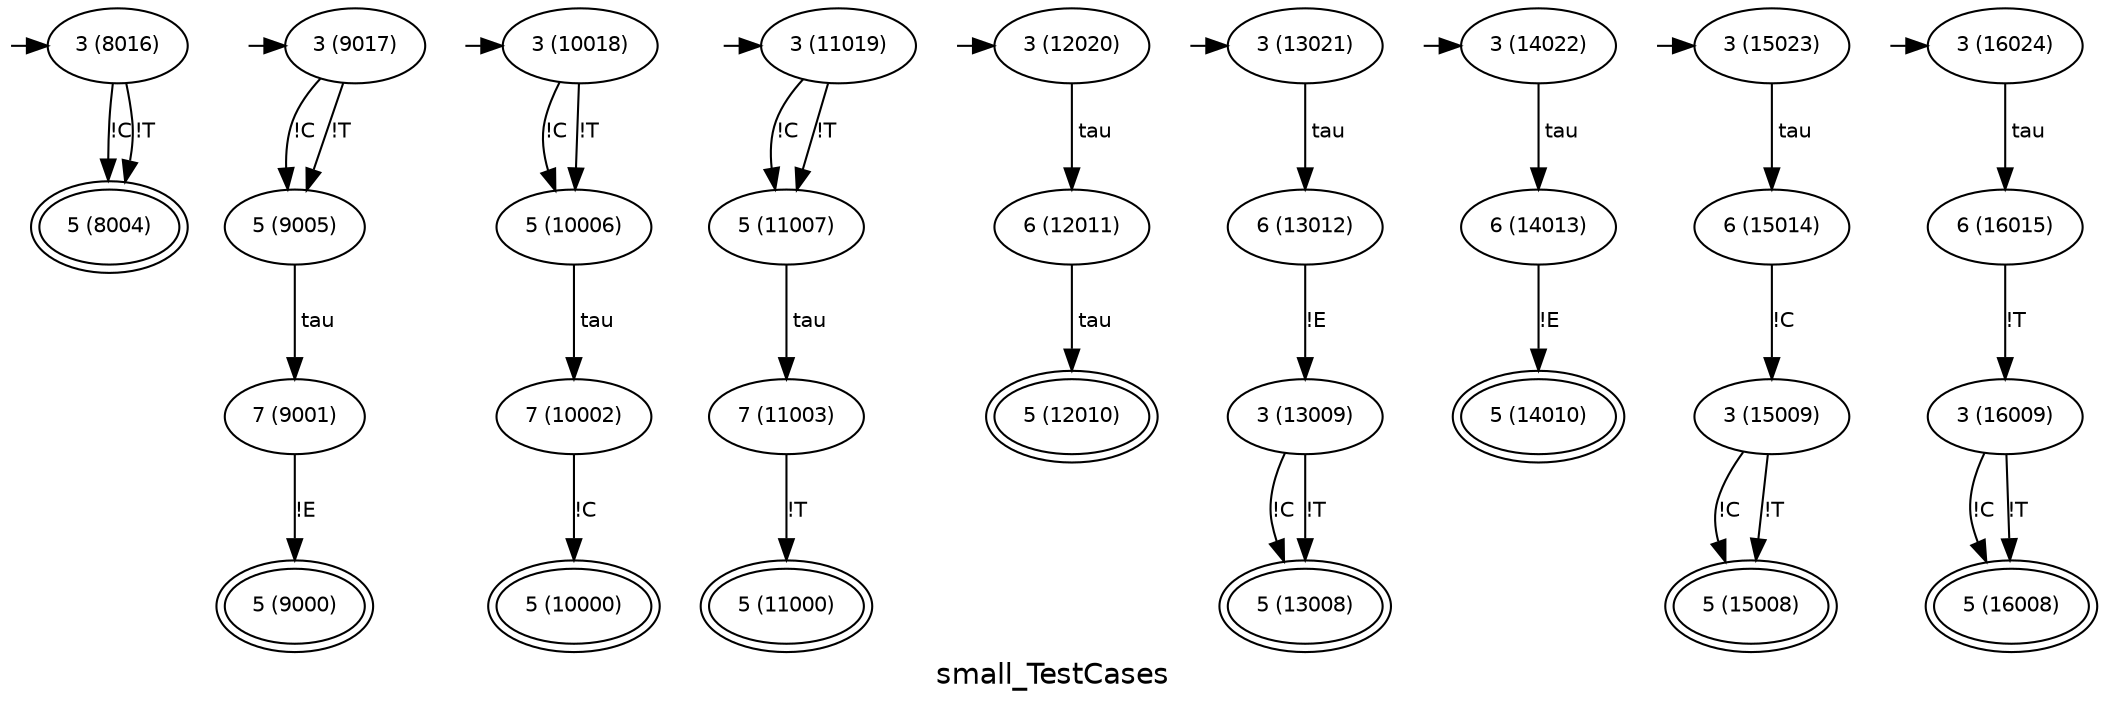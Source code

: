 digraph D {
graph [fontname="Helvetica", label="small_TestCases"];
node [fontname="Helvetica" fontsize=10];
edge [fontname="Helvetica" fontsize=10];
  q_8016 [label="" height="0.01" width="0.01" style="invis"];
  q_8016 -> 8016 [minlen="0.5"];
  8004 [label="5 (8004)", peripheries=2]
  8016 [label="3 (8016)"]
  8016 -> 8004 [label="!C"]
  8016 -> 8004 [label="!T"]
  q_9017 [label="" height="0.01" width="0.01" style="invis"];
  q_9017 -> 9017 [minlen="0.5"];
  9000 [label="5 (9000)", peripheries=2]
  9001 [label="7 (9001)"]
  9001 -> 9000 [label="!E"]
  9005 [label="5 (9005)"]
  9005 -> 9001 [label=" tau"]
  9017 [label="3 (9017)"]
  9017 -> 9005 [label="!C"]
  9017 -> 9005 [label="!T"]
  q_10018 [label="" height="0.01" width="0.01" style="invis"];
  q_10018 -> 10018 [minlen="0.5"];
  10000 [label="5 (10000)", peripheries=2]
  10002 [label="7 (10002)"]
  10002 -> 10000 [label="!C"]
  10006 [label="5 (10006)"]
  10006 -> 10002 [label=" tau"]
  10018 [label="3 (10018)"]
  10018 -> 10006 [label="!C"]
  10018 -> 10006 [label="!T"]
  q_11019 [label="" height="0.01" width="0.01" style="invis"];
  q_11019 -> 11019 [minlen="0.5"];
  11000 [label="5 (11000)", peripheries=2]
  11003 [label="7 (11003)"]
  11003 -> 11000 [label="!T"]
  11007 [label="5 (11007)"]
  11007 -> 11003 [label=" tau"]
  11019 [label="3 (11019)"]
  11019 -> 11007 [label="!C"]
  11019 -> 11007 [label="!T"]
  q_12020 [label="" height="0.01" width="0.01" style="invis"];
  q_12020 -> 12020 [minlen="0.5"];
  12010 [label="5 (12010)", peripheries=2]
  12011 [label="6 (12011)"]
  12011 -> 12010 [label=" tau"]
  12020 [label="3 (12020)"]
  12020 -> 12011 [label=" tau"]
  q_13021 [label="" height="0.01" width="0.01" style="invis"];
  q_13021 -> 13021 [minlen="0.5"];
  13008 [label="5 (13008)", peripheries=2]
  13009 [label="3 (13009)"]
  13009 -> 13008 [label="!C"]
  13009 -> 13008 [label="!T"]
  13012 [label="6 (13012)"]
  13012 -> 13009 [label="!E"]
  13021 [label="3 (13021)"]
  13021 -> 13012 [label=" tau"]
  q_14022 [label="" height="0.01" width="0.01" style="invis"];
  q_14022 -> 14022 [minlen="0.5"];
  14010 [label="5 (14010)", peripheries=2]
  14013 [label="6 (14013)"]
  14013 -> 14010 [label="!E"]
  14022 [label="3 (14022)"]
  14022 -> 14013 [label=" tau"]
  q_15023 [label="" height="0.01" width="0.01" style="invis"];
  q_15023 -> 15023 [minlen="0.5"];
  15008 [label="5 (15008)", peripheries=2]
  15009 [label="3 (15009)"]
  15009 -> 15008 [label="!C"]
  15009 -> 15008 [label="!T"]
  15014 [label="6 (15014)"]
  15014 -> 15009 [label="!C"]
  15023 [label="3 (15023)"]
  15023 -> 15014 [label=" tau"]
  q_16024 [label="" height="0.01" width="0.01" style="invis"];
  q_16024 -> 16024 [minlen="0.5"];
  16008 [label="5 (16008)", peripheries=2]
  16009 [label="3 (16009)"]
  16009 -> 16008 [label="!C"]
  16009 -> 16008 [label="!T"]
  16015 [label="6 (16015)"]
  16015 -> 16009 [label="!T"]
  16024 [label="3 (16024)"]
  16024 -> 16015 [label=" tau"]
}
